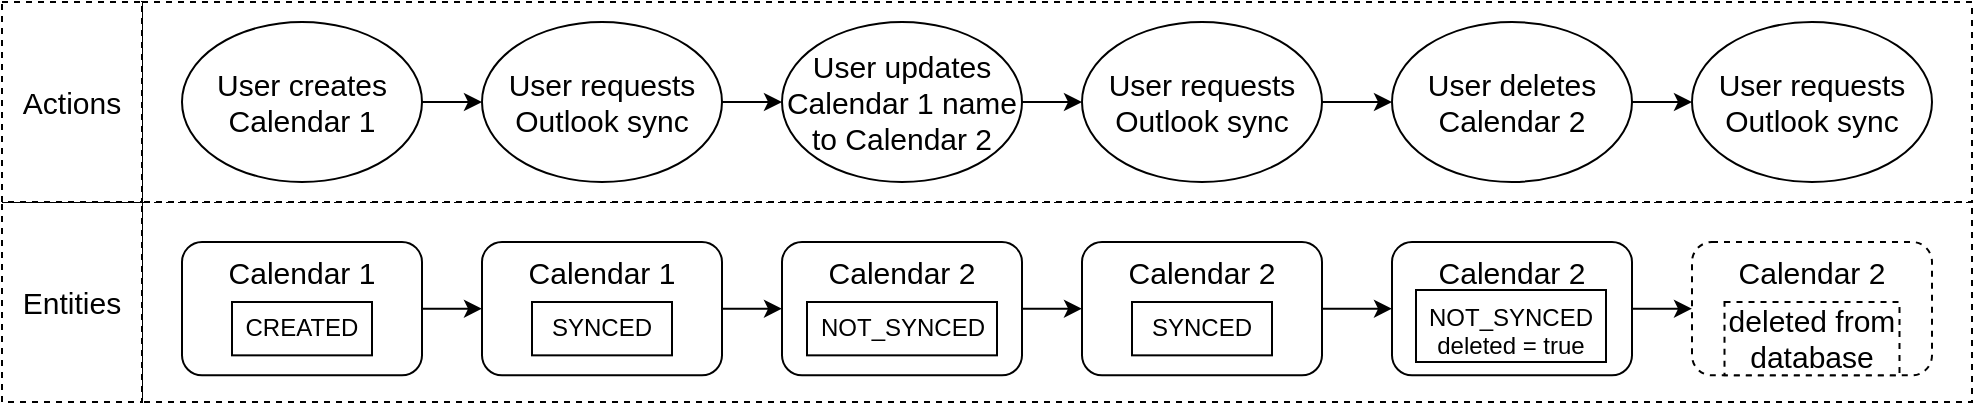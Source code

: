 <mxfile version="19.0.3" type="device"><diagram id="P4uyAyK_G2fdyT9SxEXG" name="Page-1"><mxGraphModel dx="1408" dy="838" grid="1" gridSize="10" guides="1" tooltips="1" connect="1" arrows="1" fold="1" page="1" pageScale="1" pageWidth="850" pageHeight="1100" math="0" shadow="0"><root><mxCell id="0"/><mxCell id="1" parent="0"/><mxCell id="3u1RthJDbiVIFsJixEuH-20" value="" style="rounded=0;whiteSpace=wrap;html=1;fontSize=15;dashed=1;align=center;" vertex="1" parent="1"><mxGeometry x="125" y="320" width="915" height="100" as="geometry"/></mxCell><mxCell id="3u1RthJDbiVIFsJixEuH-21" value="Entities" style="rounded=0;whiteSpace=wrap;html=1;fontSize=15;dashed=1;align=center;" vertex="1" parent="1"><mxGeometry x="55" y="320" width="70" height="100" as="geometry"/></mxCell><mxCell id="3u1RthJDbiVIFsJixEuH-19" value="" style="rounded=0;whiteSpace=wrap;html=1;fontSize=15;dashed=1;align=center;" vertex="1" parent="1"><mxGeometry x="125" y="220" width="915" height="100" as="geometry"/></mxCell><mxCell id="3u1RthJDbiVIFsJixEuH-18" value="Actions" style="rounded=0;whiteSpace=wrap;html=1;fontSize=15;dashed=1;align=center;" vertex="1" parent="1"><mxGeometry x="55" y="220" width="70" height="100" as="geometry"/></mxCell><mxCell id="3u1RthJDbiVIFsJixEuH-13" style="edgeStyle=orthogonalEdgeStyle;rounded=0;orthogonalLoop=1;jettySize=auto;html=1;entryX=0;entryY=0.5;entryDx=0;entryDy=0;fontSize=15;" edge="1" parent="1" source="3u1RthJDbiVIFsJixEuH-11" target="3u1RthJDbiVIFsJixEuH-12"><mxGeometry relative="1" as="geometry"/></mxCell><mxCell id="3u1RthJDbiVIFsJixEuH-11" value="User creates Calendar 1" style="ellipse;whiteSpace=wrap;html=1;fontSize=15;" vertex="1" parent="1"><mxGeometry x="145" y="230" width="120" height="80" as="geometry"/></mxCell><mxCell id="3u1RthJDbiVIFsJixEuH-27" style="edgeStyle=orthogonalEdgeStyle;rounded=0;orthogonalLoop=1;jettySize=auto;html=1;entryX=0;entryY=0.5;entryDx=0;entryDy=0;fontSize=15;" edge="1" parent="1" source="3u1RthJDbiVIFsJixEuH-12" target="3u1RthJDbiVIFsJixEuH-26"><mxGeometry relative="1" as="geometry"/></mxCell><mxCell id="3u1RthJDbiVIFsJixEuH-12" value="User requests Outlook sync" style="ellipse;whiteSpace=wrap;html=1;fontSize=15;" vertex="1" parent="1"><mxGeometry x="295" y="230" width="120" height="80" as="geometry"/></mxCell><mxCell id="3u1RthJDbiVIFsJixEuH-15" value="" style="group" vertex="1" connectable="0" parent="1"><mxGeometry x="145" y="340" width="120" height="66.67" as="geometry"/></mxCell><mxCell id="3u1RthJDbiVIFsJixEuH-14" value="Calendar 1" style="rounded=1;whiteSpace=wrap;html=1;fontSize=15;verticalAlign=top;" vertex="1" parent="3u1RthJDbiVIFsJixEuH-15"><mxGeometry width="120" height="66.67" as="geometry"/></mxCell><mxCell id="3u1RthJDbiVIFsJixEuH-2" value="CREATED" style="rounded=0;whiteSpace=wrap;html=1;fontSize=12;" vertex="1" parent="3u1RthJDbiVIFsJixEuH-15"><mxGeometry x="25" y="30" width="70" height="26.67" as="geometry"/></mxCell><mxCell id="3u1RthJDbiVIFsJixEuH-22" value="" style="group" vertex="1" connectable="0" parent="1"><mxGeometry x="295" y="340" width="120" height="66.67" as="geometry"/></mxCell><mxCell id="3u1RthJDbiVIFsJixEuH-23" value="Calendar 1" style="rounded=1;whiteSpace=wrap;html=1;fontSize=15;verticalAlign=top;" vertex="1" parent="3u1RthJDbiVIFsJixEuH-22"><mxGeometry width="120" height="66.67" as="geometry"/></mxCell><mxCell id="3u1RthJDbiVIFsJixEuH-24" value="SYNCED" style="rounded=0;whiteSpace=wrap;html=1;fontSize=12;" vertex="1" parent="3u1RthJDbiVIFsJixEuH-22"><mxGeometry x="25" y="30" width="70" height="26.67" as="geometry"/></mxCell><mxCell id="3u1RthJDbiVIFsJixEuH-32" style="edgeStyle=orthogonalEdgeStyle;rounded=0;orthogonalLoop=1;jettySize=auto;html=1;entryX=0;entryY=0.5;entryDx=0;entryDy=0;fontSize=15;" edge="1" parent="1" source="3u1RthJDbiVIFsJixEuH-26" target="3u1RthJDbiVIFsJixEuH-31"><mxGeometry relative="1" as="geometry"/></mxCell><mxCell id="3u1RthJDbiVIFsJixEuH-26" value="User updates Calendar 1 name to Calendar 2" style="ellipse;whiteSpace=wrap;html=1;fontSize=15;" vertex="1" parent="1"><mxGeometry x="445" y="230" width="120" height="80" as="geometry"/></mxCell><mxCell id="3u1RthJDbiVIFsJixEuH-28" value="" style="group" vertex="1" connectable="0" parent="1"><mxGeometry x="445" y="340" width="120" height="66.67" as="geometry"/></mxCell><mxCell id="3u1RthJDbiVIFsJixEuH-29" value="Calendar 2" style="rounded=1;whiteSpace=wrap;html=1;fontSize=15;verticalAlign=top;" vertex="1" parent="3u1RthJDbiVIFsJixEuH-28"><mxGeometry width="120" height="66.67" as="geometry"/></mxCell><mxCell id="3u1RthJDbiVIFsJixEuH-30" value="NOT_SYNCED" style="rounded=0;whiteSpace=wrap;html=1;fontSize=12;" vertex="1" parent="3u1RthJDbiVIFsJixEuH-28"><mxGeometry x="12.5" y="30" width="95" height="26.67" as="geometry"/></mxCell><mxCell id="3u1RthJDbiVIFsJixEuH-42" style="edgeStyle=orthogonalEdgeStyle;rounded=0;orthogonalLoop=1;jettySize=auto;html=1;entryX=0;entryY=0.5;entryDx=0;entryDy=0;fontSize=15;" edge="1" parent="1" source="3u1RthJDbiVIFsJixEuH-31" target="3u1RthJDbiVIFsJixEuH-41"><mxGeometry relative="1" as="geometry"/></mxCell><mxCell id="3u1RthJDbiVIFsJixEuH-31" value="User requests Outlook sync" style="ellipse;whiteSpace=wrap;html=1;fontSize=15;" vertex="1" parent="1"><mxGeometry x="595" y="230" width="120" height="80" as="geometry"/></mxCell><mxCell id="3u1RthJDbiVIFsJixEuH-33" value="" style="group" vertex="1" connectable="0" parent="1"><mxGeometry x="595" y="340" width="120" height="66.67" as="geometry"/></mxCell><mxCell id="3u1RthJDbiVIFsJixEuH-34" value="Calendar 2" style="rounded=1;whiteSpace=wrap;html=1;fontSize=15;verticalAlign=top;" vertex="1" parent="3u1RthJDbiVIFsJixEuH-33"><mxGeometry width="120" height="66.67" as="geometry"/></mxCell><mxCell id="3u1RthJDbiVIFsJixEuH-35" value="SYNCED" style="rounded=0;whiteSpace=wrap;html=1;fontSize=12;" vertex="1" parent="3u1RthJDbiVIFsJixEuH-33"><mxGeometry x="25" y="30" width="70" height="26.67" as="geometry"/></mxCell><mxCell id="3u1RthJDbiVIFsJixEuH-36" style="edgeStyle=orthogonalEdgeStyle;rounded=0;orthogonalLoop=1;jettySize=auto;html=1;entryX=0;entryY=0.5;entryDx=0;entryDy=0;fontSize=15;" edge="1" parent="1" source="3u1RthJDbiVIFsJixEuH-14" target="3u1RthJDbiVIFsJixEuH-23"><mxGeometry relative="1" as="geometry"/></mxCell><mxCell id="3u1RthJDbiVIFsJixEuH-37" style="edgeStyle=orthogonalEdgeStyle;rounded=0;orthogonalLoop=1;jettySize=auto;html=1;entryX=0;entryY=0.5;entryDx=0;entryDy=0;fontSize=15;" edge="1" parent="1" source="3u1RthJDbiVIFsJixEuH-23" target="3u1RthJDbiVIFsJixEuH-29"><mxGeometry relative="1" as="geometry"/></mxCell><mxCell id="3u1RthJDbiVIFsJixEuH-39" style="edgeStyle=orthogonalEdgeStyle;rounded=0;orthogonalLoop=1;jettySize=auto;html=1;exitX=1;exitY=0.5;exitDx=0;exitDy=0;entryX=0;entryY=0.5;entryDx=0;entryDy=0;fontSize=15;" edge="1" parent="1" source="3u1RthJDbiVIFsJixEuH-29" target="3u1RthJDbiVIFsJixEuH-34"><mxGeometry relative="1" as="geometry"/></mxCell><mxCell id="3u1RthJDbiVIFsJixEuH-51" style="edgeStyle=orthogonalEdgeStyle;rounded=0;orthogonalLoop=1;jettySize=auto;html=1;entryX=0;entryY=0.5;entryDx=0;entryDy=0;fontSize=15;" edge="1" parent="1" source="3u1RthJDbiVIFsJixEuH-41" target="3u1RthJDbiVIFsJixEuH-50"><mxGeometry relative="1" as="geometry"/></mxCell><mxCell id="3u1RthJDbiVIFsJixEuH-41" value="User deletes Calendar 2" style="ellipse;whiteSpace=wrap;html=1;fontSize=15;" vertex="1" parent="1"><mxGeometry x="750" y="230" width="120" height="80" as="geometry"/></mxCell><mxCell id="3u1RthJDbiVIFsJixEuH-46" value="" style="group" vertex="1" connectable="0" parent="1"><mxGeometry x="750" y="340" width="120" height="66.67" as="geometry"/></mxCell><mxCell id="3u1RthJDbiVIFsJixEuH-47" value="Calendar 2" style="rounded=1;whiteSpace=wrap;html=1;fontSize=15;verticalAlign=top;" vertex="1" parent="3u1RthJDbiVIFsJixEuH-46"><mxGeometry width="120" height="66.67" as="geometry"/></mxCell><mxCell id="3u1RthJDbiVIFsJixEuH-48" value="NOT_SYNCED&lt;br&gt;deleted = true" style="rounded=0;whiteSpace=wrap;html=1;fontSize=12;verticalAlign=top;" vertex="1" parent="3u1RthJDbiVIFsJixEuH-46"><mxGeometry x="12" y="24" width="95" height="36" as="geometry"/></mxCell><mxCell id="3u1RthJDbiVIFsJixEuH-49" style="edgeStyle=orthogonalEdgeStyle;rounded=0;orthogonalLoop=1;jettySize=auto;html=1;entryX=0;entryY=0.5;entryDx=0;entryDy=0;fontSize=15;" edge="1" parent="1" source="3u1RthJDbiVIFsJixEuH-34" target="3u1RthJDbiVIFsJixEuH-47"><mxGeometry relative="1" as="geometry"/></mxCell><mxCell id="3u1RthJDbiVIFsJixEuH-50" value="User requests Outlook sync" style="ellipse;whiteSpace=wrap;html=1;fontSize=15;" vertex="1" parent="1"><mxGeometry x="900" y="230" width="120" height="80" as="geometry"/></mxCell><mxCell id="3u1RthJDbiVIFsJixEuH-55" value="Calendar 2&lt;br&gt;" style="rounded=1;whiteSpace=wrap;html=1;fontSize=15;verticalAlign=top;dashed=1;" vertex="1" parent="1"><mxGeometry x="900" y="340" width="120" height="66.67" as="geometry"/></mxCell><mxCell id="3u1RthJDbiVIFsJixEuH-59" value="deleted from database" style="rounded=0;whiteSpace=wrap;html=1;dashed=1;fontSize=15;" vertex="1" parent="1"><mxGeometry x="916.25" y="370" width="87.5" height="36.67" as="geometry"/></mxCell><mxCell id="3u1RthJDbiVIFsJixEuH-58" style="edgeStyle=orthogonalEdgeStyle;rounded=0;orthogonalLoop=1;jettySize=auto;html=1;entryX=0;entryY=0.5;entryDx=0;entryDy=0;fontSize=15;" edge="1" parent="1" source="3u1RthJDbiVIFsJixEuH-47" target="3u1RthJDbiVIFsJixEuH-55"><mxGeometry relative="1" as="geometry"/></mxCell></root></mxGraphModel></diagram></mxfile>